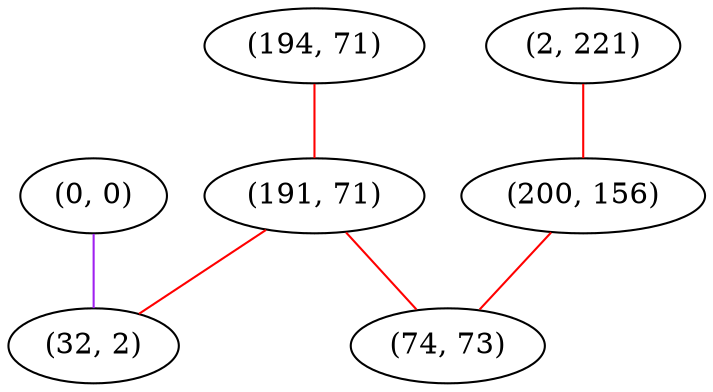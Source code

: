 graph "" {
"(194, 71)";
"(2, 221)";
"(0, 0)";
"(191, 71)";
"(200, 156)";
"(32, 2)";
"(74, 73)";
"(194, 71)" -- "(191, 71)"  [color=red, key=0, weight=1];
"(2, 221)" -- "(200, 156)"  [color=red, key=0, weight=1];
"(0, 0)" -- "(32, 2)"  [color=purple, key=0, weight=4];
"(191, 71)" -- "(32, 2)"  [color=red, key=0, weight=1];
"(191, 71)" -- "(74, 73)"  [color=red, key=0, weight=1];
"(200, 156)" -- "(74, 73)"  [color=red, key=0, weight=1];
}
